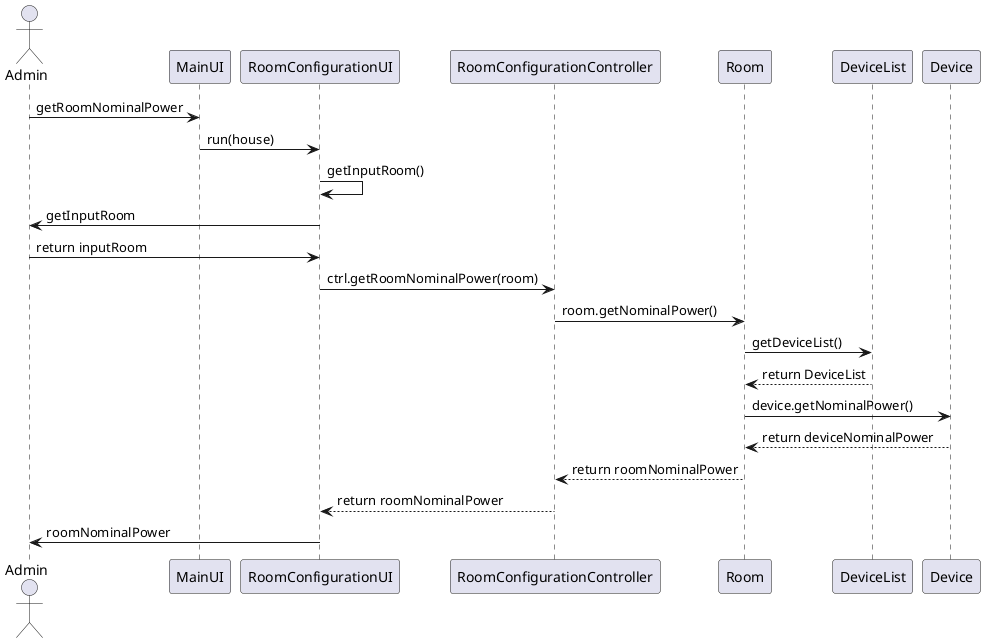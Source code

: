 @startuml

actor Admin
Admin -> MainUI: getRoomNominalPower
MainUI -> RoomConfigurationUI: run(house)
RoomConfigurationUI -> RoomConfigurationUI: getInputRoom()
RoomConfigurationUI -> Admin: getInputRoom
Admin -> RoomConfigurationUI: return inputRoom
RoomConfigurationUI -> RoomConfigurationController: ctrl.getRoomNominalPower(room)
RoomConfigurationController -> Room: room.getNominalPower()
Room -> DeviceList: getDeviceList()
DeviceList --> Room: return DeviceList
Room -> Device: device.getNominalPower()
Device --> Room: return deviceNominalPower
Room --> RoomConfigurationController: return roomNominalPower
RoomConfigurationController --> RoomConfigurationUI: return roomNominalPower
RoomConfigurationUI -> Admin: roomNominalPower

@endumlΩ